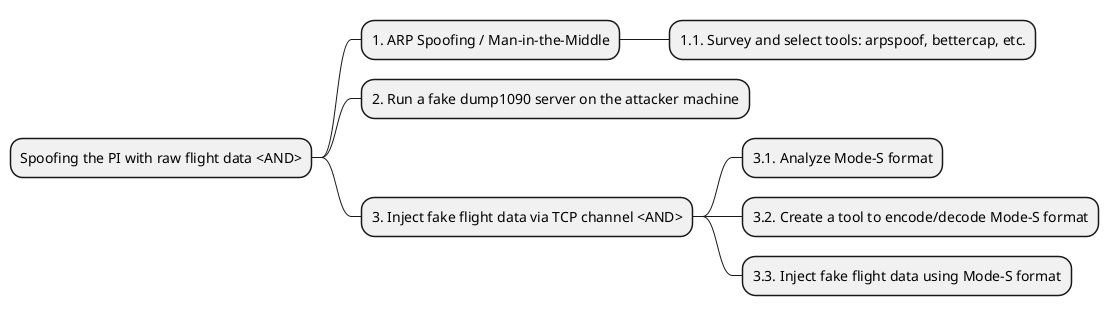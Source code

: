 @startmindmap

* Spoofing the PI with raw flight data <AND>
** 1. ARP Spoofing / Man-in-the-Middle
*** 1.1. Survey and select tools: arpspoof, bettercap, etc.

** 2. Run a fake dump1090 server on the attacker machine
** 3. Inject fake flight data via TCP channel <AND>
*** 3.1. Analyze Mode-S format
*** 3.2. Create a tool to encode/decode Mode-S format
*** 3.3. Inject fake flight data using Mode-S format
@endmindmap
